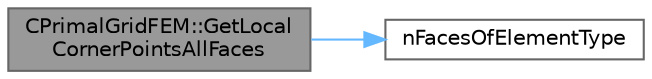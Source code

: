 digraph "CPrimalGridFEM::GetLocalCornerPointsAllFaces"
{
 // LATEX_PDF_SIZE
  bgcolor="transparent";
  edge [fontname=Helvetica,fontsize=10,labelfontname=Helvetica,labelfontsize=10];
  node [fontname=Helvetica,fontsize=10,shape=box,height=0.2,width=0.4];
  rankdir="LR";
  Node1 [id="Node000001",label="CPrimalGridFEM::GetLocal\lCornerPointsAllFaces",height=0.2,width=0.4,color="gray40", fillcolor="grey60", style="filled", fontcolor="black",tooltip="Static member function to get the local the corner points of all the faces of this element...."];
  Node1 -> Node2 [id="edge1_Node000001_Node000002",color="steelblue1",style="solid",tooltip=" "];
  Node2 [id="Node000002",label="nFacesOfElementType",height=0.2,width=0.4,color="grey40", fillcolor="white", style="filled",URL="$option__structure_8hpp.html#aedf41dbeca365955b503af6c3475f13f",tooltip="Get the number of faces of the element."];
}
